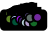 <?xml version="1.0"?>
<!DOCTYPE ipe SYSTEM "ipe.dtd">
<ipe version="70218" creator="Ipe 7.2.26">
<info created="D:20250127131959" modified="D:20250127131959"/>
<ipestyle name="alpha-values">
<opacity name="255" value="1"/>
</ipestyle>
<ipestyle name="paper-size">
<layout paper="1000 1000" origin="0 0" frame="1000 1000"/>
</ipestyle>
<ipestyle name="marks">
<symbol name="mark/disk(sx)" transformations="translations">
<path fill="sym-stroke">
0.6 0 0 0.6 0 0 e
</path>
</symbol>
<symbol name="mark/fdisk(sfx)" transformations="translations">
<group>
<path fill="sym-fill">
0.5 0 0 0.5 0 0 e
</path>
<path fill="sym-stroke" fillrule="eofill">
0.6 0 0 0.6 0 0 e
0.4 0 0 0.4 0 0 e
</path>
</group>
</symbol>
</ipestyle>
<page>
<layer name="alpha"/>
<view layers="alpha" active="alpha"/>
<path layer="alpha" stroke="0" pen="3" opacity="255" stroke-opacity="opaque">
0.770781 5.12091 m
14.7708 5.12091 l
14.7708 9.76574 l
0.770781 9.76574 l
0.770781 5.12091 l
h
</path>
<path stroke="0" pen="3" opacity="255" stroke-opacity="opaque">
10.6967 12.1657 m
10.6967 12.6657 l
</path>
<path stroke="0" pen="3" opacity="255" stroke-opacity="opaque">
10.6967 12.1657 m
10.6967 12.6657 l
</path>
<path stroke="0" pen="3" opacity="255" stroke-opacity="opaque">
2.74612 10.0657 m
4.21959 10.0657 l
</path>
<path stroke="0" pen="3" opacity="255" stroke-opacity="opaque">
2.74612 9.76574 m
2.74612 10.0657 l
</path>
<path stroke="0" pen="3" opacity="255" stroke-opacity="opaque">
4.21959 9.76574 m
4.21959 10.0657 l
</path>
<path stroke="0" pen="3" opacity="255" stroke-opacity="opaque">
10.6967 12.1657 m
10.6967 12.6657 l
</path>
<path stroke="0" pen="3" opacity="255" stroke-opacity="opaque">
10.6967 12.1657 m
10.6967 12.6657 l
</path>
<path stroke="0" pen="3" opacity="255" stroke-opacity="opaque">
3.48286 10.3657 m
4.64075 10.3657 l
</path>
<path stroke="0" pen="3" opacity="255" stroke-opacity="opaque">
3.48286 10.0657 m
3.48286 10.3657 l
</path>
<path stroke="0" pen="3" opacity="255" stroke-opacity="opaque">
4.64075 9.76574 m
4.64075 10.3657 l
</path>
<path stroke="0" pen="3" opacity="255" stroke-opacity="opaque">
10.6967 12.1657 m
10.6967 12.6657 l
</path>
<path stroke="0" pen="3" opacity="255" stroke-opacity="opaque">
10.6967 12.1657 m
10.6967 12.6657 l
</path>
<path stroke="0" pen="3" opacity="255" stroke-opacity="opaque">
4.0618 10.6657 m
4.97161 10.6657 l
</path>
<path stroke="0" pen="3" opacity="255" stroke-opacity="opaque">
4.0618 10.3657 m
4.0618 10.6657 l
</path>
<path stroke="0" pen="3" opacity="255" stroke-opacity="opaque">
4.97161 9.76574 m
4.97161 10.6657 l
</path>
<path stroke="0" pen="3" opacity="255" stroke-opacity="opaque">
10.6967 12.1657 m
10.6967 12.6657 l
</path>
<path stroke="0" pen="3" opacity="255" stroke-opacity="opaque">
10.6967 12.1657 m
10.6967 12.6657 l
</path>
<path stroke="0" pen="3" opacity="255" stroke-opacity="opaque">
4.5167 10.9657 m
5.35287 10.9657 l
</path>
<path stroke="0" pen="3" opacity="255" stroke-opacity="opaque">
4.5167 10.6657 m
4.5167 10.9657 l
</path>
<path stroke="0" pen="3" opacity="255" stroke-opacity="opaque">
5.35287 9.76574 m
5.35287 10.9657 l
</path>
<path stroke="0" pen="3" opacity="255" stroke-opacity="opaque">
10.6967 12.1657 m
10.6967 12.6657 l
</path>
<path stroke="0" pen="3" opacity="255" stroke-opacity="opaque">
10.6967 12.1657 m
10.6967 12.6657 l
</path>
<path stroke="0" pen="3" opacity="255" stroke-opacity="opaque">
10.6967 12.1657 m
10.6967 12.6657 l
</path>
<path stroke="0" pen="3" opacity="255" stroke-opacity="opaque">
6.4668 10.0657 m
7.39056 10.0657 l
</path>
<path stroke="0" pen="3" opacity="255" stroke-opacity="opaque">
6.4668 9.76574 m
6.4668 10.0657 l
</path>
<path stroke="0" pen="3" opacity="255" stroke-opacity="opaque">
7.39056 9.76574 m
7.39056 10.0657 l
</path>
<path stroke="0" pen="3" opacity="255" stroke-opacity="opaque">
10.6967 12.1657 m
10.6967 12.6657 l
</path>
<path stroke="0" pen="3" opacity="255" stroke-opacity="opaque">
10.6967 12.1657 m
10.6967 12.6657 l
</path>
<path stroke="0" pen="3" opacity="255" stroke-opacity="opaque">
6.92868 10.3657 m
8.25 10.3657 l
</path>
<path stroke="0" pen="3" opacity="255" stroke-opacity="opaque">
6.92868 10.0657 m
6.92868 10.3657 l
</path>
<path stroke="0" pen="3" opacity="255" stroke-opacity="opaque">
8.25 9.76574 m
8.25 10.3657 l
</path>
<path stroke="0" pen="3" opacity="255" stroke-opacity="opaque">
10.6967 12.1657 m
10.6967 12.6657 l
</path>
<path stroke="0" pen="3" opacity="255" stroke-opacity="opaque">
10.6967 12.1657 m
10.6967 12.6657 l
</path>
<path stroke="0" pen="3" opacity="255" stroke-opacity="opaque">
7.58934 10.6657 m
8.57544 10.6657 l
</path>
<path stroke="0" pen="3" opacity="255" stroke-opacity="opaque">
7.58934 10.3657 m
7.58934 10.6657 l
</path>
<path stroke="0" pen="3" opacity="255" stroke-opacity="opaque">
8.57544 9.76574 m
8.57544 10.6657 l
</path>
<path stroke="0" pen="3" opacity="255" stroke-opacity="opaque">
10.6967 12.1657 m
10.6967 12.6657 l
</path>
<path stroke="0" pen="3" opacity="255" stroke-opacity="opaque">
4.93479 11.2657 m
8.08239 11.2657 l
</path>
<path stroke="0" pen="3" opacity="255" stroke-opacity="opaque">
4.93479 10.9657 m
4.93479 11.2657 l
</path>
<path stroke="0" pen="3" opacity="255" stroke-opacity="opaque">
8.08239 10.6657 m
8.08239 11.2657 l
</path>
<path stroke="0" pen="3" opacity="255" stroke-opacity="opaque">
10.6967 12.1657 m
10.6967 12.6657 l
</path>
<path stroke="0" pen="3" opacity="255" stroke-opacity="opaque">
10.6967 12.1657 m
10.6967 12.6657 l
</path>
<path stroke="0" pen="3" opacity="255" stroke-opacity="opaque">
10.6967 12.1657 m
10.6967 12.6657 l
</path>
<path stroke="0" pen="3" opacity="255" stroke-opacity="opaque">
10.6967 12.1657 m
10.6967 12.6657 l
</path>
<path stroke="0" pen="3" opacity="255" stroke-opacity="opaque">
10.6967 12.1657 m
10.6967 12.6657 l
</path>
<path stroke="0" pen="3" opacity="255" stroke-opacity="opaque">
9.11774 10.0657 m
9.49537 10.0657 l
</path>
<path stroke="0" pen="3" opacity="255" stroke-opacity="opaque">
9.11774 9.76574 m
9.11774 10.0657 l
</path>
<path stroke="0" pen="3" opacity="255" stroke-opacity="opaque">
9.49537 9.76574 m
9.49537 10.0657 l
</path>
<path stroke="0" pen="3" opacity="255" stroke-opacity="opaque">
10.6967 12.1657 m
10.6967 12.6657 l
</path>
<path stroke="0" pen="3" opacity="255" stroke-opacity="opaque">
9.84817 10.3657 m
9.30656 10.3657 l
</path>
<path stroke="0" pen="3" opacity="255" stroke-opacity="opaque">
9.84817 9.76574 m
9.84817 10.3657 l
</path>
<path stroke="0" pen="3" opacity="255" stroke-opacity="opaque">
9.30656 10.0657 m
9.30656 10.3657 l
</path>
<path stroke="0" pen="3" opacity="255" stroke-opacity="opaque">
10.6967 12.1657 m
10.6967 12.6657 l
</path>
<path stroke="0" pen="3" opacity="255" stroke-opacity="opaque">
8.83871 10.6657 m
9.57737 10.6657 l
</path>
<path stroke="0" pen="3" opacity="255" stroke-opacity="opaque">
8.83871 9.76574 m
8.83871 10.6657 l
</path>
<path stroke="0" pen="3" opacity="255" stroke-opacity="opaque">
9.57737 10.3657 m
9.57737 10.6657 l
</path>
<path stroke="0" pen="3" opacity="255" stroke-opacity="opaque">
10.6967 12.1657 m
10.6967 12.6657 l
</path>
<path stroke="0" pen="3" opacity="255" stroke-opacity="opaque">
10.6967 12.1657 m
10.6967 12.6657 l
</path>
<path stroke="0" pen="3" opacity="255" stroke-opacity="opaque">
10.6967 12.1657 m
10.6967 12.6657 l
</path>
<path stroke="0" pen="3" opacity="255" stroke-opacity="opaque">
10.2947 10.0657 m
10.6569 10.0657 l
</path>
<path stroke="0" pen="3" opacity="255" stroke-opacity="opaque">
10.2947 9.76574 m
10.2947 10.0657 l
</path>
<path stroke="0" pen="3" opacity="255" stroke-opacity="opaque">
10.6569 9.76574 m
10.6569 10.0657 l
</path>
<path stroke="0" pen="3" opacity="255" stroke-opacity="opaque">
10.6967 12.1657 m
10.6967 12.6657 l
</path>
<path stroke="0" pen="3" opacity="255" stroke-opacity="opaque">
9.20804 10.9657 m
10.4758 10.9657 l
</path>
<path stroke="0" pen="3" opacity="255" stroke-opacity="opaque">
9.20804 10.6657 m
9.20804 10.9657 l
</path>
<path stroke="0" pen="3" opacity="255" stroke-opacity="opaque">
10.4758 10.0657 m
10.4758 10.9657 l
</path>
<path stroke="0" pen="3" opacity="255" stroke-opacity="opaque">
10.6967 12.1657 m
10.6967 12.6657 l
</path>
<path stroke="0" pen="3" opacity="255" stroke-opacity="opaque">
10.6967 12.1657 m
10.6967 12.6657 l
</path>
<path stroke="0" pen="3" opacity="255" stroke-opacity="opaque">
10.6967 12.1657 m
10.6967 12.6657 l
</path>
<path stroke="0" pen="3" opacity="255" stroke-opacity="opaque">
10.9257 10.0657 m
11.2084 10.0657 l
</path>
<path stroke="0" pen="3" opacity="255" stroke-opacity="opaque">
10.9257 9.76574 m
10.9257 10.0657 l
</path>
<path stroke="0" pen="3" opacity="255" stroke-opacity="opaque">
11.2084 9.76574 m
11.2084 10.0657 l
</path>
<path stroke="0" pen="3" opacity="255" stroke-opacity="opaque">
10.6967 12.1657 m
10.6967 12.6657 l
</path>
<path stroke="0" pen="3" opacity="255" stroke-opacity="opaque">
9.84192 11.2657 m
11.0671 11.2657 l
</path>
<path stroke="0" pen="3" opacity="255" stroke-opacity="opaque">
9.84192 10.9657 m
9.84192 11.2657 l
</path>
<path stroke="0" pen="3" opacity="255" stroke-opacity="opaque">
11.0671 10.0657 m
11.0671 11.2657 l
</path>
<path stroke="0" pen="3" opacity="255" stroke-opacity="opaque">
10.6967 12.1657 m
10.6967 12.6657 l
</path>
<path stroke="0" pen="3" opacity="255" stroke-opacity="opaque">
10.6967 12.1657 m
10.6967 12.6657 l
</path>
<path stroke="0" pen="3" opacity="255" stroke-opacity="opaque">
10.4545 11.5657 m
11.4791 11.5657 l
</path>
<path stroke="0" pen="3" opacity="255" stroke-opacity="opaque">
10.4545 11.2657 m
10.4545 11.5657 l
</path>
<path stroke="0" pen="3" opacity="255" stroke-opacity="opaque">
11.4791 9.76574 m
11.4791 11.5657 l
</path>
<path stroke="0" pen="3" opacity="255" stroke-opacity="opaque">
10.6967 12.1657 m
10.6967 12.6657 l
</path>
<path stroke="0" pen="3" opacity="255" stroke-opacity="opaque">
6.50859 11.8657 m
10.9668 11.8657 l
</path>
<path stroke="0" pen="3" opacity="255" stroke-opacity="opaque">
6.50859 11.2657 m
6.50859 11.8657 l
</path>
<path stroke="0" pen="3" opacity="255" stroke-opacity="opaque">
10.9668 11.5657 m
10.9668 11.8657 l
</path>
<path stroke="0" pen="3" opacity="255" stroke-opacity="opaque">
10.6967 12.1657 m
10.6967 12.6657 l
</path>
<path stroke="0" pen="3" opacity="255" stroke-opacity="opaque">
10.6967 12.1657 m
10.6967 12.6657 l
</path>
<path stroke="0" pen="3" opacity="255" stroke-opacity="opaque">
10.6967 12.1657 m
10.6967 12.6657 l
</path>
<path stroke="0" pen="3" opacity="255" stroke-opacity="opaque">
12.3456 10.0657 m
12.9659 10.0657 l
</path>
<path stroke="0" pen="3" opacity="255" stroke-opacity="opaque">
12.3456 9.76574 m
12.3456 10.0657 l
</path>
<path stroke="0" pen="3" opacity="255" stroke-opacity="opaque">
12.9659 9.76574 m
12.9659 10.0657 l
</path>
<path stroke="0" pen="3" opacity="255" stroke-opacity="opaque">
10.6967 12.1657 m
10.6967 12.6657 l
</path>
<path stroke="0" pen="3" opacity="255" stroke-opacity="opaque">
8.7377 12.1657 m
12.6558 12.1657 l
</path>
<path stroke="0" pen="3" opacity="255" stroke-opacity="opaque">
8.7377 11.8657 m
8.7377 12.1657 l
</path>
<path stroke="0" pen="3" opacity="255" stroke-opacity="opaque">
12.6558 10.0657 m
12.6558 12.1657 l
</path>
<path stroke="0" pen="3" opacity="255" stroke-opacity="opaque">
10.6967 12.1657 m
10.6967 12.6657 l
</path>
<use name="mark/fdisk(sfx)" pos="2.74612 9.76574" size="normal" fill="0.36 0.505 0.149"/>
<use name="mark/fdisk(sfx)" pos="4.21959 9.76574" size="normal" fill="0.662 0.725 0.945"/>
<use name="mark/fdisk(sfx)" pos="3.48286 10.0657" size="normal" fill="0"/>
<use name="mark/fdisk(sfx)" pos="4.64075 9.76574" size="normal" fill="0.498 0.89 0.494"/>
<use name="mark/fdisk(sfx)" pos="4.0618 10.3657" size="normal" fill="0"/>
<use name="mark/fdisk(sfx)" pos="4.97161 9.76574" size="normal" fill="0.525 0.325 0.937"/>
<use name="mark/fdisk(sfx)" pos="4.5167 10.6657" size="normal" fill="0"/>
<use name="mark/fdisk(sfx)" pos="5.35287 9.76574" size="normal" fill="0 0.325 0.219"/>
<use name="mark/fdisk(sfx)" pos="4.93479 10.9657" size="normal" fill="0"/>
<use name="mark/fdisk(sfx)" pos="6.4668 9.76574" size="normal" fill="0.627 0.074 0.909"/>
<use name="mark/fdisk(sfx)" pos="7.39056 9.76574" size="normal" fill="0.294 0.156 0.447"/>
<use name="mark/fdisk(sfx)" pos="6.92868 10.0657" size="normal" fill="0"/>
<use name="mark/fdisk(sfx)" pos="8.25 9.76574" size="normal" fill="0.152 0.741 0.545"/>
<use name="mark/fdisk(sfx)" pos="7.58934 10.3657" size="normal" fill="0"/>
<use name="mark/fdisk(sfx)" pos="8.57544 9.76574" size="normal" fill="0.38 0.325 0.56"/>
<use name="mark/fdisk(sfx)" pos="8.08239 10.6657" size="normal" fill="0"/>
<use name="mark/fdisk(sfx)" pos="6.50859 11.2657" size="normal" fill="0"/>
<use name="mark/fdisk(sfx)" pos="8.83871 9.76574" size="normal" fill="0.325 0.564 0.415"/>
<use name="mark/fdisk(sfx)" pos="9.84817 9.76574" size="normal" fill="0.6 0.525 0.262"/>
<use name="mark/fdisk(sfx)" pos="9.11774 9.76574" size="normal" fill="0.709 0.819 0.835"/>
<use name="mark/fdisk(sfx)" pos="9.49537 9.76574" size="normal" fill="0.69 0.615 0.792"/>
<use name="mark/fdisk(sfx)" pos="9.30656 10.0657" size="normal" fill="0"/>
<use name="mark/fdisk(sfx)" pos="9.57737 10.3657" size="normal" fill="0"/>
<use name="mark/fdisk(sfx)" pos="9.20804 10.6657" size="normal" fill="0"/>
<use name="mark/fdisk(sfx)" pos="10.2947 9.76574" size="normal" fill="0.086 0.658 0.752"/>
<use name="mark/fdisk(sfx)" pos="10.6569 9.76574" size="normal" fill="0.482 0.956 0.478"/>
<use name="mark/fdisk(sfx)" pos="10.4758 10.0657" size="normal" fill="0"/>
<use name="mark/fdisk(sfx)" pos="9.84192 10.9657" size="normal" fill="0"/>
<use name="mark/fdisk(sfx)" pos="10.9257 9.76574" size="normal" fill="0.266 0.258 0.898"/>
<use name="mark/fdisk(sfx)" pos="11.2084 9.76574" size="normal" fill="0.082 0.419 0.16"/>
<use name="mark/fdisk(sfx)" pos="11.0671 10.0657" size="normal" fill="0"/>
<use name="mark/fdisk(sfx)" pos="10.4545 11.2657" size="normal" fill="0"/>
<use name="mark/fdisk(sfx)" pos="11.4791 9.76574" size="normal" fill="0.364 0.423 0.407"/>
<use name="mark/fdisk(sfx)" pos="10.9668 11.5657" size="normal" fill="0"/>
<use name="mark/fdisk(sfx)" pos="8.7377 11.8657" size="normal" fill="0"/>
<use name="mark/fdisk(sfx)" pos="12.3456 9.76574" size="normal" fill="0.403 0.258 0.121"/>
<use name="mark/fdisk(sfx)" pos="12.9659 9.76574" size="normal" fill="0.447 0.164 0.623"/>
<use name="mark/fdisk(sfx)" pos="12.6558 10.0657" size="normal" fill="0"/>
<use name="mark/fdisk(sfx)" pos="10.6967 12.1657" size="normal" fill="0"/>
<use name="mark/fdisk(sfx)" pos="2.77078 7.80856" size="normal" fill="0.36 0.505 0.149"/>
<use name="mark/fdisk(sfx)" pos="4.63476 7.70781" size="normal" fill="0.662 0.725 0.945"/>
<use name="mark/fdisk(sfx)" pos="4.98741 6.64987" size="normal" fill="0.498 0.89 0.494"/>
<use name="mark/fdisk(sfx)" pos="4.73552 6.64987" size="normal" fill="0.525 0.325 0.937"/>
<use name="mark/fdisk(sfx)" pos="4.86146 6.75063" size="normal" fill="0 0.325 0.219"/>
<use name="mark/fdisk(sfx)" pos="6.49874 7.733" size="normal" fill="0.627 0.074 0.909"/>
<use name="mark/fdisk(sfx)" pos="7.40554 7.15365" size="normal" fill="0.294 0.156 0.447"/>
<use name="mark/fdisk(sfx)" pos="8.96725 8.06045" size="normal" fill="0.152 0.741 0.545"/>
<use name="mark/fdisk(sfx)" pos="9.44584 8.76574" size="normal" fill="0.38 0.325 0.56"/>
<use name="mark/fdisk(sfx)" pos="8.48866 6.19647" size="normal" fill="0.325 0.564 0.415"/>
<use name="mark/fdisk(sfx)" pos="9.57179 7.2796" size="normal" fill="0.6 0.525 0.262"/>
<use name="mark/fdisk(sfx)" pos="8.33753 6.49874" size="normal" fill="0.709 0.819 0.835"/>
<use name="mark/fdisk(sfx)" pos="9.59698 6.42317" size="normal" fill="0.69 0.615 0.792"/>
<use name="mark/fdisk(sfx)" pos="10.529 8.06045" size="normal" fill="0.086 0.658 0.752"/>
<use name="mark/fdisk(sfx)" pos="11.5869 6.12091" size="normal" fill="0.482 0.956 0.478"/>
<use name="mark/fdisk(sfx)" pos="10.6549 8.11083" size="normal" fill="0.266 0.258 0.898"/>
<use name="mark/fdisk(sfx)" pos="11.4358 6.39798" size="normal" fill="0.082 0.419 0.16"/>
<use name="mark/fdisk(sfx)" pos="10.0756 8.21159" size="normal" fill="0.364 0.423 0.407"/>
<use name="mark/fdisk(sfx)" pos="12.4433 8.51385" size="normal" fill="0.403 0.258 0.121"/>
<use name="mark/fdisk(sfx)" pos="12.7708 8.4131" size="normal" fill="0.447 0.164 0.623"/>
</page>
</ipe>
